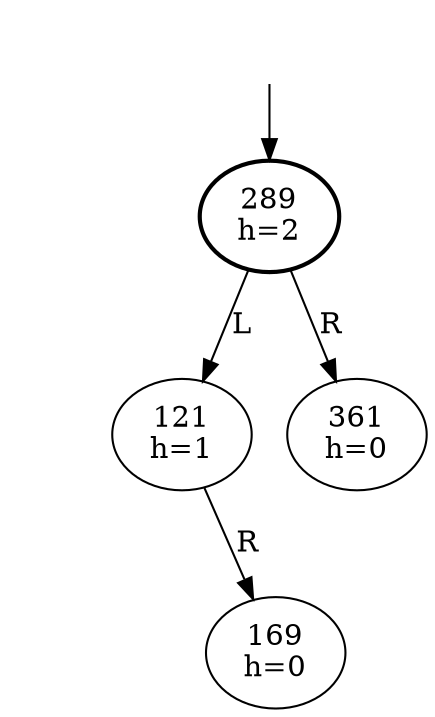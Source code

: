 digraph {
  DUMMY [style=invis];
  DUMMY -> 289;
  289 [penwidth=2];

  289 [label="289\nh=2"];

  289 -> 121 [label="L"];
  121 [label="121\nh=1"];

  121 -> L_121 [style=invis];
  L_121 [style=invis];

  121 -> 169 [label="R"];
  169 [label="169\nh=0"];



  289 -> 361 [label="R"];
  361 [label="361\nh=0"];



}
